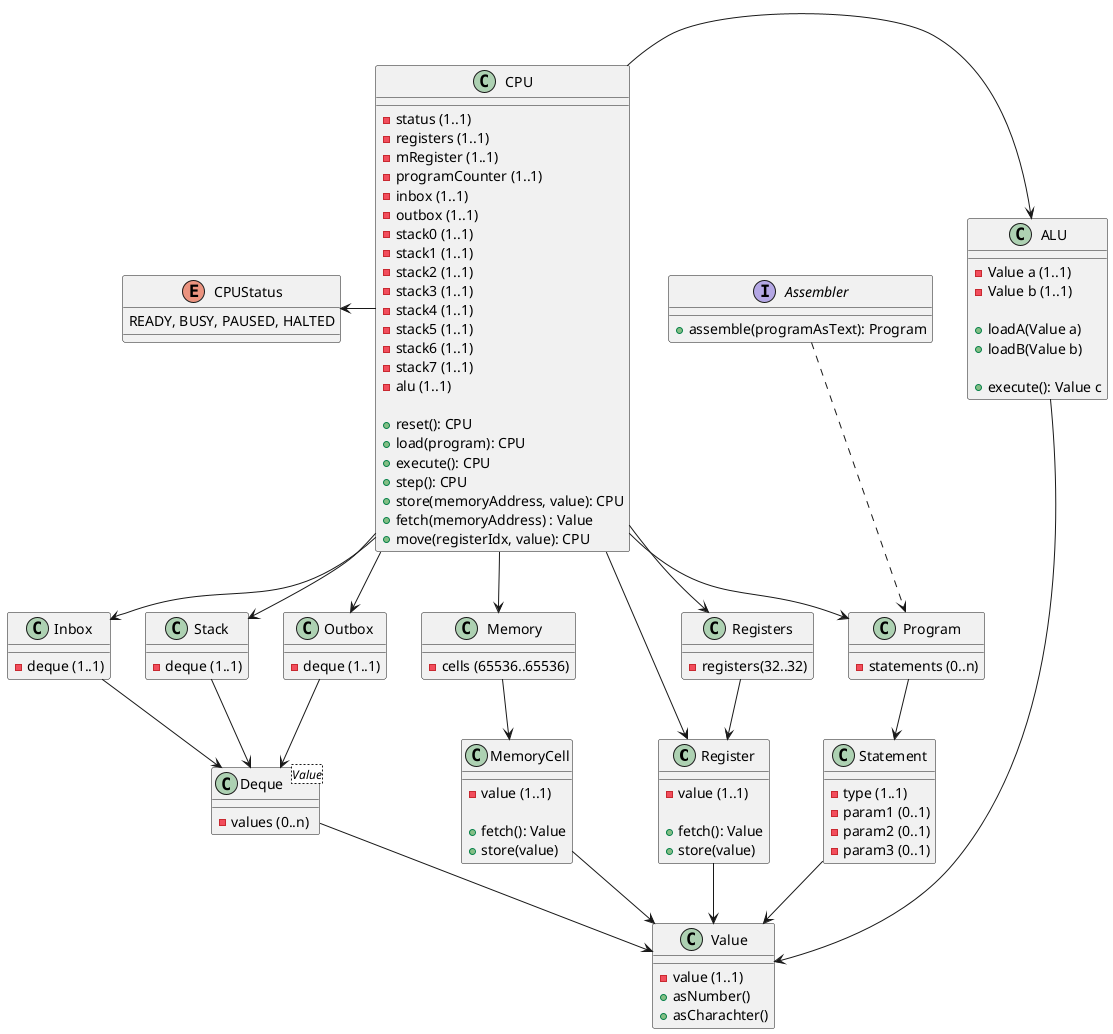 @startuml

class Register {
  -value (1..1)

  +fetch(): Value
   +store(value)
}

class Registers {
  -registers(32..32)
}

class Inbox {
  -deque (1..1)
}

class Stack {
  -deque (1..1)
}

class Outbox
{
  -deque (1..1)
}

class ALU {
  -Value a (1..1)
  -Value b (1..1)

  +loadA(Value a)
  +loadB(Value b)

  +execute(): Value c
}

class Memory {
  -cells (65536..65536)
}

class MemoryCell {
 -value (1..1)

 +fetch(): Value
 +store(value)
}

class Value {
  -value (1..1)
  +asNumber()
  +asCharachter()
}

class Deque<Value> {
  -values (0..n)
}

class CPU {
  -status (1..1)
  -registers (1..1)
  -mRegister (1..1)
  -programCounter (1..1)
  -inbox (1..1)
  -outbox (1..1)
  -stack0 (1..1)
  -stack1 (1..1)
  -stack2 (1..1)
  -stack3 (1..1)
  -stack4 (1..1)
  -stack5 (1..1)
  -stack6 (1..1)
  -stack7 (1..1)
  -alu (1..1)

  +reset(): CPU
  +load(program): CPU
  +execute(): CPU
  +step(): CPU
  +store(memoryAddress, value): CPU
  +fetch(memoryAddress) : Value
  +move(registerIdx, value): CPU
}

enum CPUStatus {
  READY, BUSY, PAUSED, HALTED
}

class Program {
  -statements (0..n)
}

class Statement {
  -type (1..1)
  -param1 (0..1)
  -param2 (0..1)
  -param3 (0..1)
}

interface Assembler {
  +assemble(programAsText): Program
}

CPU -down-> Registers
CPU -down-> Register
CPU -down-> Inbox
CPU -down-> Outbox
CPU -right-> ALU
CPU -down-> Memory
CPU -down-> Stack
CPU -down-> Program
CPU -left-> CPUStatus
Memory -down-> MemoryCell
Registers -down-> Register
MemoryCell -down-> Value
Register -down-> Value
Inbox -down-> Deque
Outbox -down-> Deque
Stack -down-> Deque
ALU -down-> Value
Deque -down-> Value
Program -down-> Statement
Statement -down-> Value
Assembler .down.> Program

@enduml